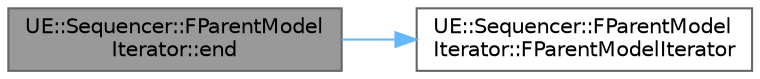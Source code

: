 digraph "UE::Sequencer::FParentModelIterator::end"
{
 // INTERACTIVE_SVG=YES
 // LATEX_PDF_SIZE
  bgcolor="transparent";
  edge [fontname=Helvetica,fontsize=10,labelfontname=Helvetica,labelfontsize=10];
  node [fontname=Helvetica,fontsize=10,shape=box,height=0.2,width=0.4];
  rankdir="LR";
  Node1 [id="Node000001",label="UE::Sequencer::FParentModel\lIterator::end",height=0.2,width=0.4,color="gray40", fillcolor="grey60", style="filled", fontcolor="black",tooltip=" "];
  Node1 -> Node2 [id="edge1_Node000001_Node000002",color="steelblue1",style="solid",tooltip=" "];
  Node2 [id="Node000002",label="UE::Sequencer::FParentModel\lIterator::FParentModelIterator",height=0.2,width=0.4,color="grey40", fillcolor="white", style="filled",URL="$dc/d4f/structUE_1_1Sequencer_1_1FParentModelIterator.html#a78f99cd5819e9d8eb6a0ed09c10215d4",tooltip=" "];
}
